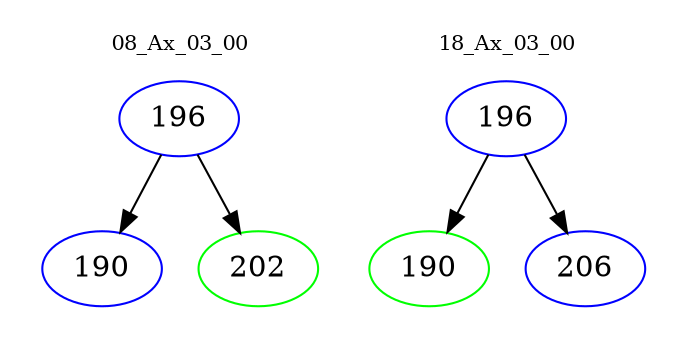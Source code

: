 digraph{
subgraph cluster_0 {
color = white
label = "08_Ax_03_00";
fontsize=10;
T0_196 [label="196", color="blue"]
T0_196 -> T0_190 [color="black"]
T0_190 [label="190", color="blue"]
T0_196 -> T0_202 [color="black"]
T0_202 [label="202", color="green"]
}
subgraph cluster_1 {
color = white
label = "18_Ax_03_00";
fontsize=10;
T1_196 [label="196", color="blue"]
T1_196 -> T1_190 [color="black"]
T1_190 [label="190", color="green"]
T1_196 -> T1_206 [color="black"]
T1_206 [label="206", color="blue"]
}
}
